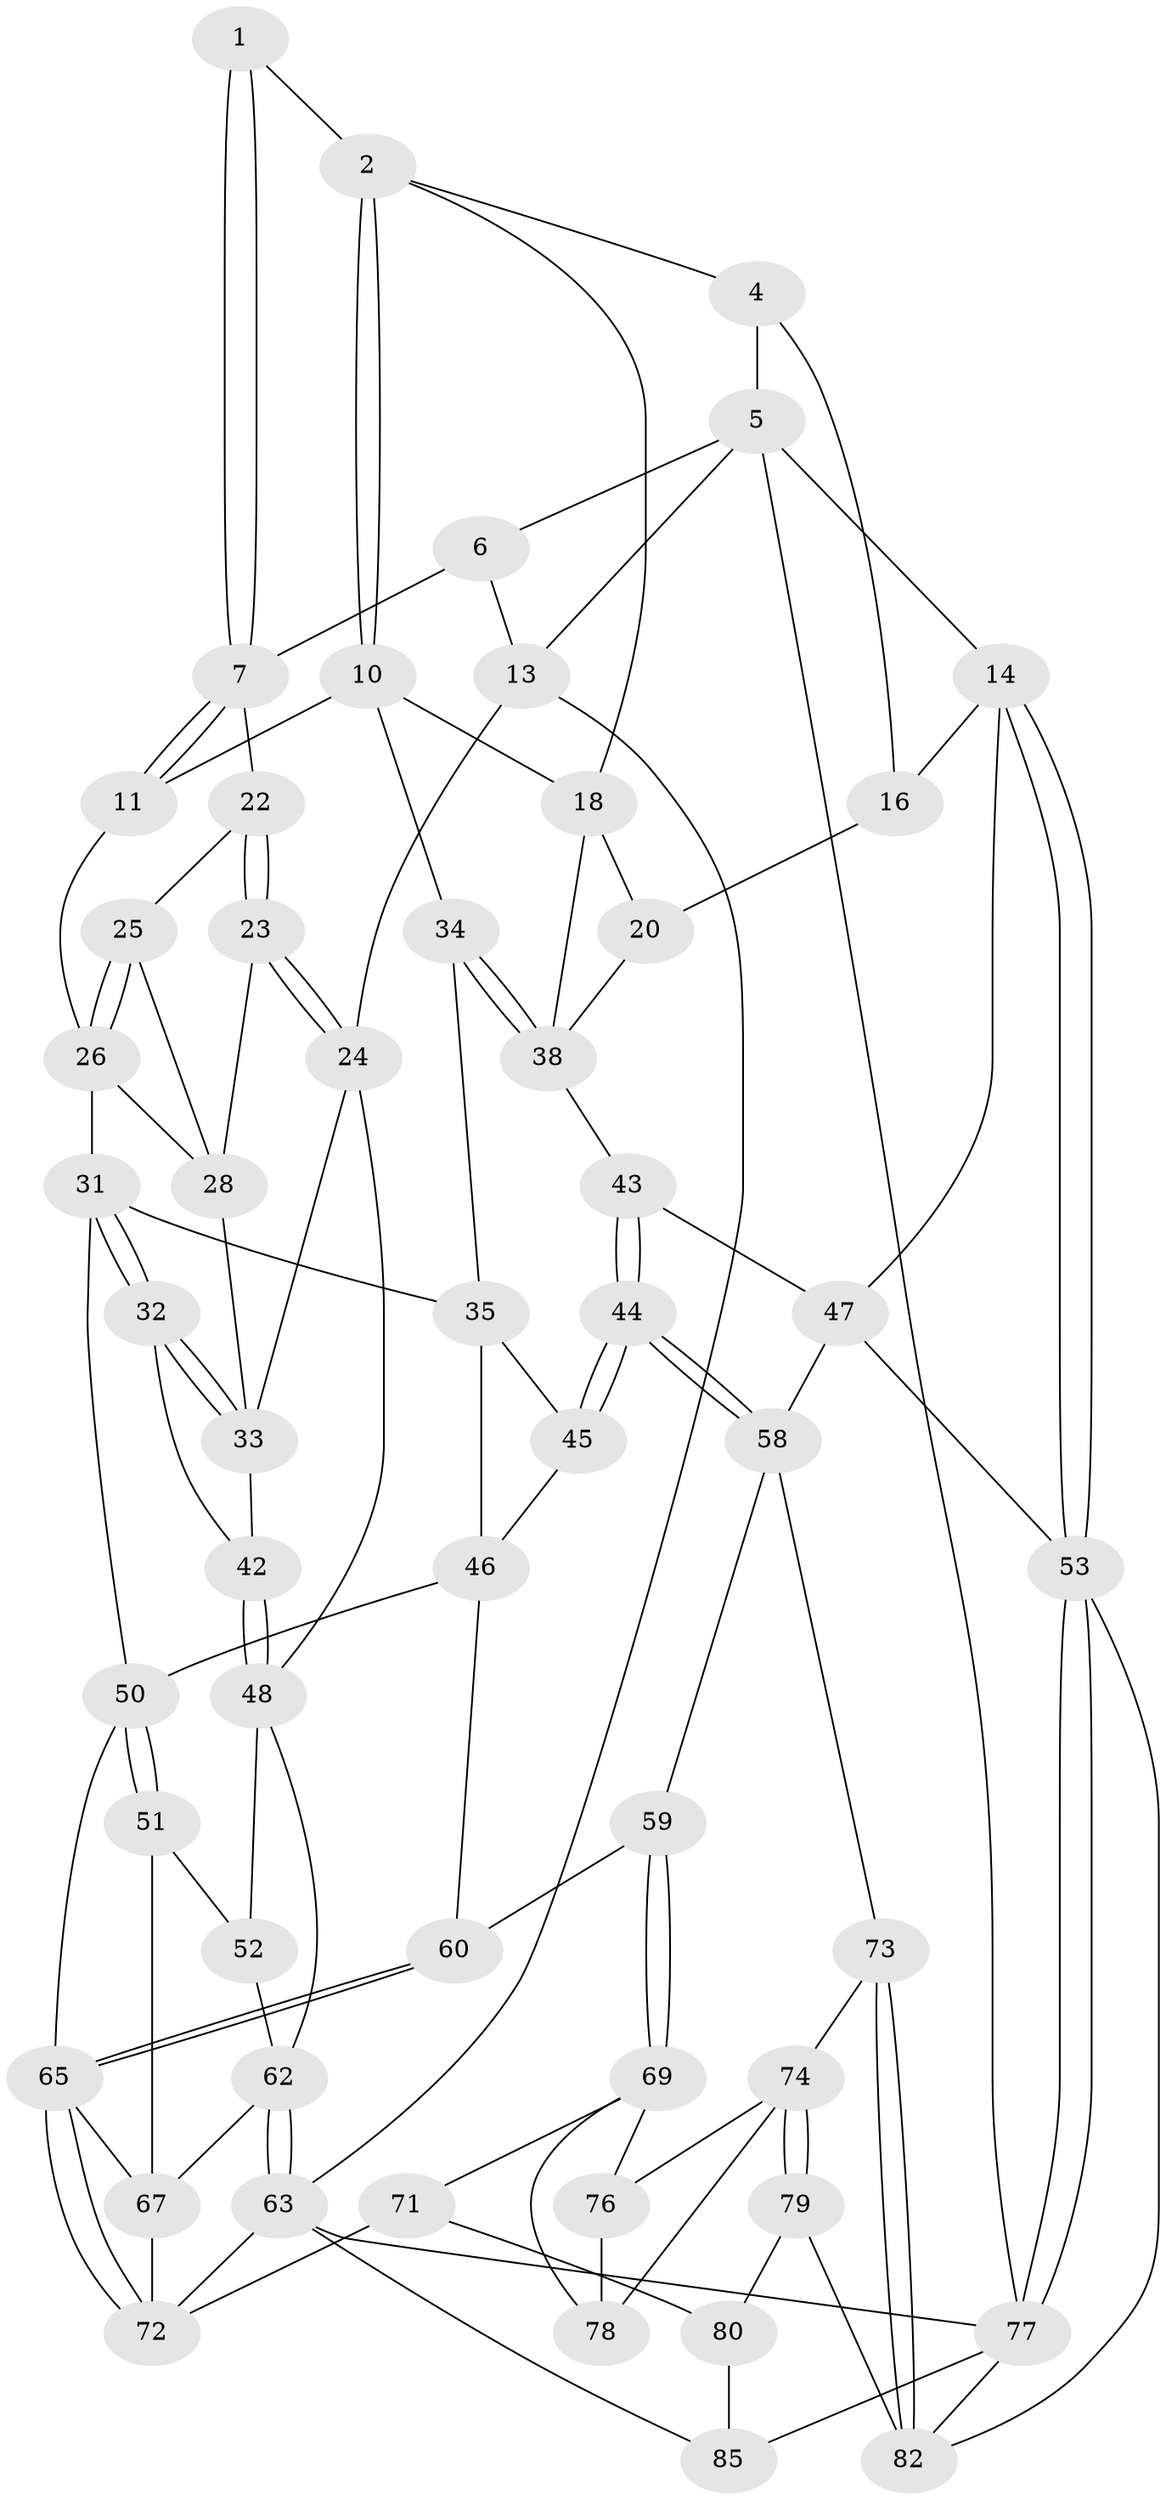 // Generated by graph-tools (version 1.1) at 2025/24/03/03/25 07:24:36]
// undirected, 55 vertices, 120 edges
graph export_dot {
graph [start="1"]
  node [color=gray90,style=filled];
  1 [pos="+0.3877324634622683+0"];
  2 [pos="+0.43289019256136996+0.02518558077370626",super="+3"];
  4 [pos="+0.7788553618974505+0"];
  5 [pos="+0.8354077363918795+0",super="+12"];
  6 [pos="+0.35528908214195615+0",super="+9"];
  7 [pos="+0.31340094933496215+0.16619719148496",super="+8"];
  10 [pos="+0.37570354036113807+0.2013658009283829",super="+19"];
  11 [pos="+0.319057880441442+0.18852356750456908"];
  13 [pos="+0+0"];
  14 [pos="+1+0.2680824012314655",super="+15"];
  16 [pos="+0.945490414777054+0.2953651965661049",super="+17"];
  18 [pos="+0.5190428426890179+0.13121599553021385",super="+21"];
  20 [pos="+0.7045578628563502+0.13904431784717924",super="+30"];
  22 [pos="+0.11743987135183268+0.06437123295151473"];
  23 [pos="+0.07488148419327559+0.26319033738043157"];
  24 [pos="+0+0.27020262458548205",super="+41"];
  25 [pos="+0.14102952281454756+0.09805138100442426"];
  26 [pos="+0.25650087699662405+0.21202162946118666",super="+27"];
  28 [pos="+0.1655280251262915+0.21953275010208695",super="+29"];
  31 [pos="+0.21361752834946884+0.3938686089642414",super="+37"];
  32 [pos="+0.21235213958557767+0.39366288141157757"];
  33 [pos="+0.12745404757845102+0.3160001735364469",super="+40"];
  34 [pos="+0.423379879769309+0.27992039429880927"];
  35 [pos="+0.39288961993690363+0.3325589535779147",super="+36"];
  38 [pos="+0.5794117412567552+0.28833244193308616",super="+39"];
  42 [pos="+0.09836590240808106+0.45276229163077175"];
  43 [pos="+0.6335259875619109+0.4241615988323149"];
  44 [pos="+0.620599143651509+0.45078005933617066"];
  45 [pos="+0.4650756456519145+0.40463982855887476"];
  46 [pos="+0.35339545472369893+0.4751061886606465",super="+56"];
  47 [pos="+0.8818242061418035+0.44002059873789384",super="+55"];
  48 [pos="+0+0.5492028114285915",super="+49"];
  50 [pos="+0.2336695753112049+0.48654010795855235",super="+57"];
  51 [pos="+0.17609326742422704+0.6496001537996748"];
  52 [pos="+0.005529201124129044+0.56046067120288"];
  53 [pos="+1+0.8003525212684787",super="+54"];
  58 [pos="+0.5935220227680255+0.5559482101060096",super="+61"];
  59 [pos="+0.5471873604592788+0.576242481022791"];
  60 [pos="+0.5172219220418016+0.5803431865844759"];
  62 [pos="+0+1",super="+64"];
  63 [pos="+0+1",super="+86"];
  65 [pos="+0.4626400903522618+0.7092228331181496",super="+66"];
  67 [pos="+0.23577776954090987+0.7685084412847806",super="+68"];
  69 [pos="+0.5415103111014681+0.6619520234211397",super="+70"];
  71 [pos="+0.4390614057419318+0.8386180874130134"];
  72 [pos="+0.4324541975734409+0.8349203466567987",super="+84"];
  73 [pos="+0.6552047225838188+0.8192019838872744"];
  74 [pos="+0.6353979425690675+0.8245296383412668",super="+75"];
  76 [pos="+0.5468073360819969+0.697407193316145"];
  77 [pos="+1+1",super="+88"];
  78 [pos="+0.535976752223383+0.7755451499271155"];
  79 [pos="+0.569779986054545+0.8715138825357055"];
  80 [pos="+0.5178946847969205+0.8990485631168137",super="+81"];
  82 [pos="+0.7858260595286413+0.875195287900746",super="+83"];
  85 [pos="+0.25996997990984205+1",super="+87"];
  1 -- 2;
  1 -- 7;
  1 -- 7;
  2 -- 10;
  2 -- 10;
  2 -- 18;
  2 -- 4;
  4 -- 5;
  4 -- 16;
  5 -- 6;
  5 -- 13;
  5 -- 77;
  5 -- 14;
  6 -- 13;
  6 -- 7;
  7 -- 11;
  7 -- 11;
  7 -- 22;
  10 -- 11;
  10 -- 18;
  10 -- 34;
  11 -- 26;
  13 -- 24;
  13 -- 63;
  14 -- 53;
  14 -- 53;
  14 -- 16;
  14 -- 47;
  16 -- 20 [weight=2];
  18 -- 20;
  18 -- 38;
  20 -- 38;
  22 -- 23;
  22 -- 23;
  22 -- 25;
  23 -- 24;
  23 -- 24;
  23 -- 28;
  24 -- 33;
  24 -- 48;
  25 -- 26;
  25 -- 26;
  25 -- 28;
  26 -- 28;
  26 -- 31;
  28 -- 33;
  31 -- 32;
  31 -- 32;
  31 -- 50;
  31 -- 35;
  32 -- 33;
  32 -- 33;
  32 -- 42;
  33 -- 42;
  34 -- 35;
  34 -- 38;
  34 -- 38;
  35 -- 45;
  35 -- 46;
  38 -- 43;
  42 -- 48;
  42 -- 48;
  43 -- 44;
  43 -- 44;
  43 -- 47;
  44 -- 45;
  44 -- 45;
  44 -- 58;
  44 -- 58;
  45 -- 46;
  46 -- 60;
  46 -- 50;
  47 -- 58;
  47 -- 53;
  48 -- 52;
  48 -- 62;
  50 -- 51;
  50 -- 51;
  50 -- 65;
  51 -- 52;
  51 -- 67;
  52 -- 62;
  53 -- 77;
  53 -- 77;
  53 -- 82;
  58 -- 59;
  58 -- 73;
  59 -- 60;
  59 -- 69;
  59 -- 69;
  60 -- 65;
  60 -- 65;
  62 -- 63;
  62 -- 63;
  62 -- 67;
  63 -- 77;
  63 -- 72;
  63 -- 85;
  65 -- 72;
  65 -- 72;
  65 -- 67;
  67 -- 72;
  69 -- 76;
  69 -- 78;
  69 -- 71;
  71 -- 72;
  71 -- 80;
  73 -- 74;
  73 -- 82;
  73 -- 82;
  74 -- 79;
  74 -- 79;
  74 -- 76;
  74 -- 78;
  76 -- 78;
  77 -- 82;
  77 -- 85;
  79 -- 80;
  79 -- 82;
  80 -- 85 [weight=2];
}
